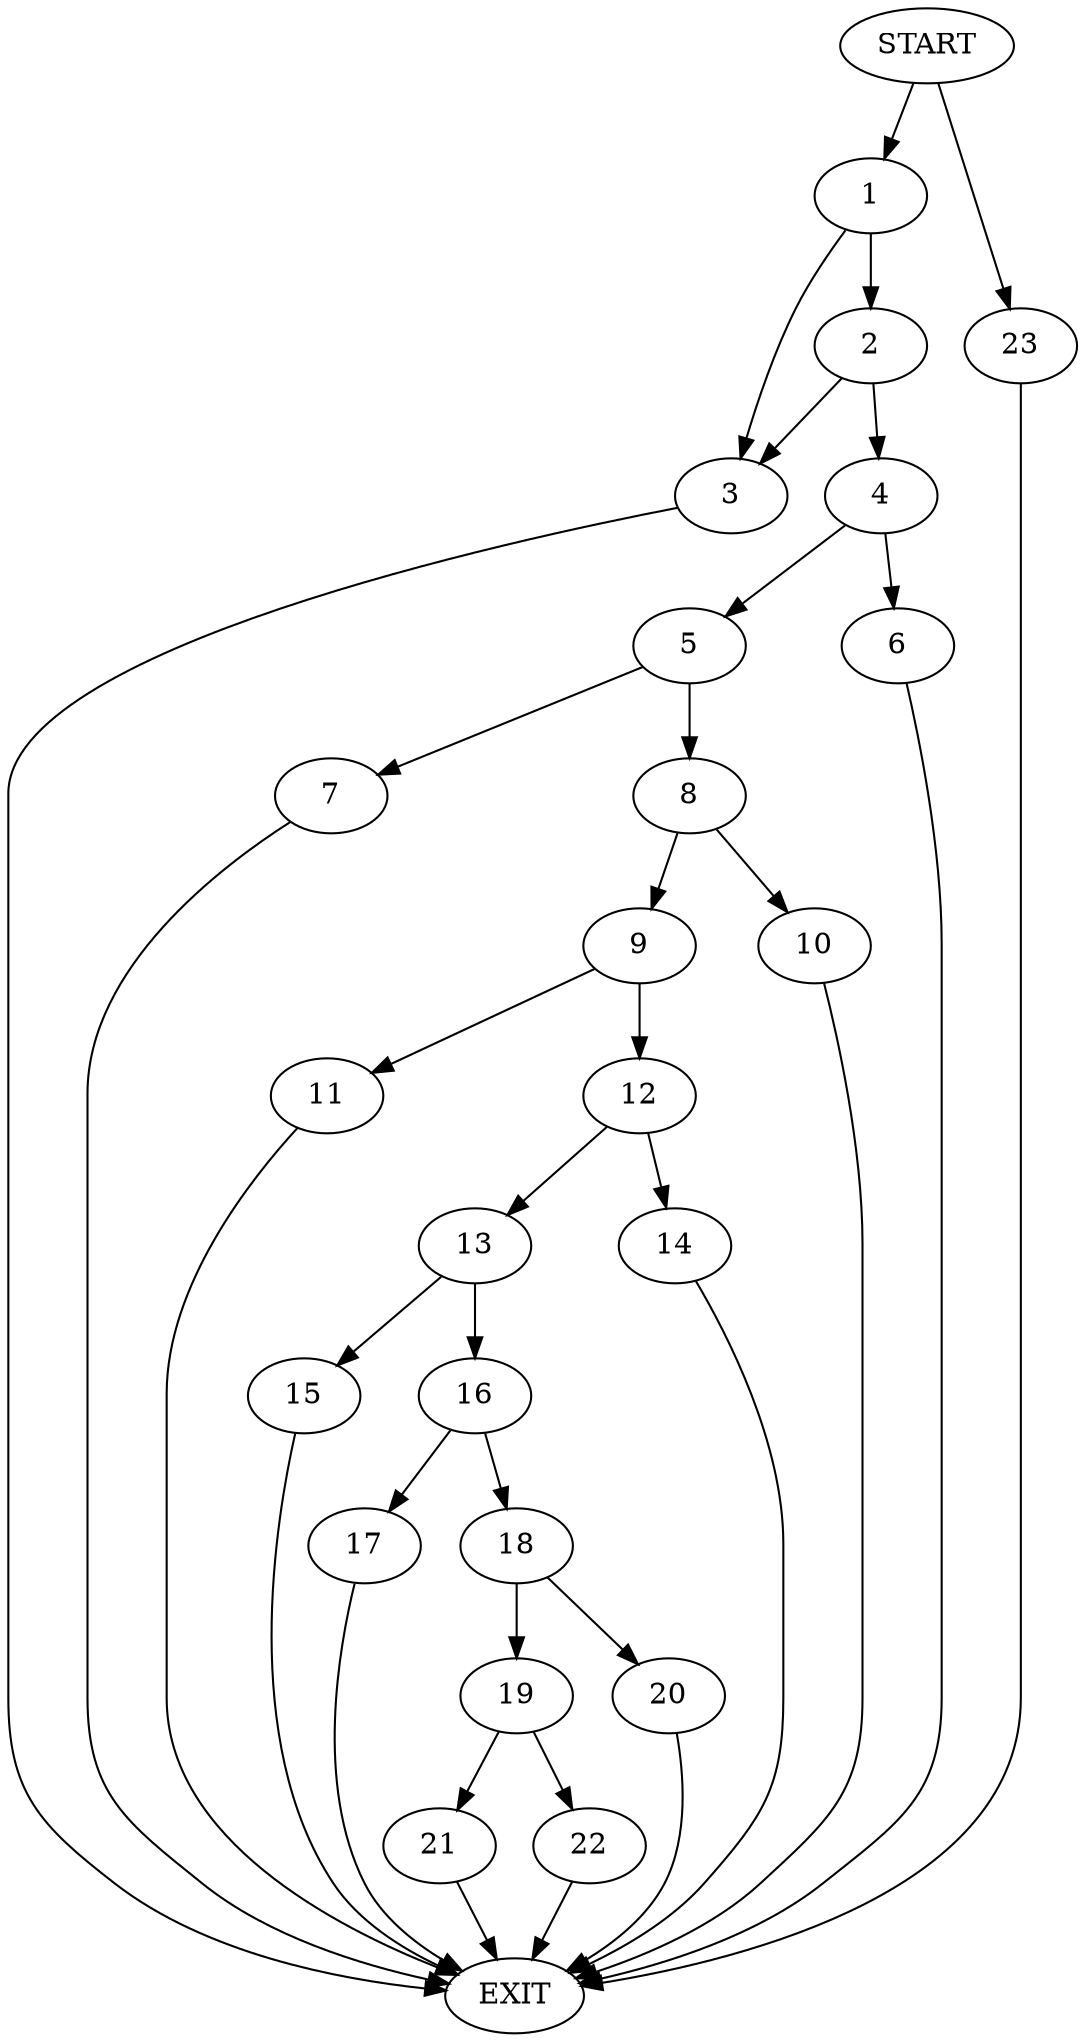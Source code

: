 digraph {
0 [label="START"]
24 [label="EXIT"]
0 -> 1
1 -> 2
1 -> 3
3 -> 24
2 -> 3
2 -> 4
4 -> 5
4 -> 6
5 -> 7
5 -> 8
6 -> 24
7 -> 24
8 -> 9
8 -> 10
9 -> 11
9 -> 12
10 -> 24
12 -> 13
12 -> 14
11 -> 24
13 -> 15
13 -> 16
14 -> 24
15 -> 24
16 -> 17
16 -> 18
17 -> 24
18 -> 19
18 -> 20
19 -> 21
19 -> 22
20 -> 24
22 -> 24
21 -> 24
0 -> 23
23 -> 24
}
